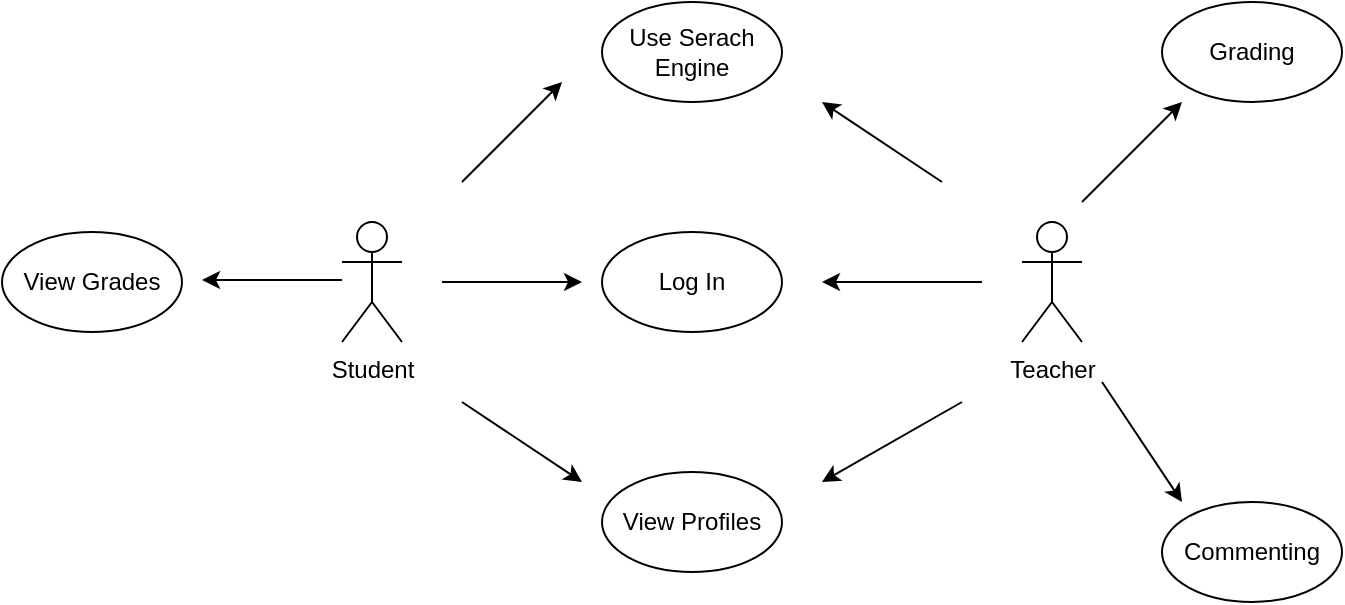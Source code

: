 <mxfile version="10.6.5" type="device"><diagram id="RRwf5eOJm1XMCZ6lFRAV" name="Страница 1"><mxGraphModel dx="1010" dy="633" grid="1" gridSize="10" guides="1" tooltips="1" connect="1" arrows="1" fold="1" page="1" pageScale="1" pageWidth="827" pageHeight="1169" math="0" shadow="0"><root><mxCell id="0"/><mxCell id="1" parent="0"/><mxCell id="ZggEEeqa7LymLhNE1cVl-1" value="Student" style="shape=umlActor;verticalLabelPosition=bottom;labelBackgroundColor=#ffffff;verticalAlign=top;html=1;outlineConnect=0;" vertex="1" parent="1"><mxGeometry x="210" y="240" width="30" height="60" as="geometry"/></mxCell><mxCell id="ZggEEeqa7LymLhNE1cVl-2" value="Teacher" style="shape=umlActor;verticalLabelPosition=bottom;labelBackgroundColor=#ffffff;verticalAlign=top;html=1;outlineConnect=0;" vertex="1" parent="1"><mxGeometry x="550" y="240" width="30" height="60" as="geometry"/></mxCell><mxCell id="ZggEEeqa7LymLhNE1cVl-3" value="Log In" style="ellipse;whiteSpace=wrap;html=1;" vertex="1" parent="1"><mxGeometry x="340" y="245" width="90" height="50" as="geometry"/></mxCell><mxCell id="ZggEEeqa7LymLhNE1cVl-5" value="View Profiles" style="ellipse;whiteSpace=wrap;html=1;" vertex="1" parent="1"><mxGeometry x="340" y="365" width="90" height="50" as="geometry"/></mxCell><mxCell id="ZggEEeqa7LymLhNE1cVl-6" value="Use Serach Engine" style="ellipse;whiteSpace=wrap;html=1;" vertex="1" parent="1"><mxGeometry x="340" y="130" width="90" height="50" as="geometry"/></mxCell><mxCell id="ZggEEeqa7LymLhNE1cVl-7" value="Grading" style="ellipse;whiteSpace=wrap;html=1;" vertex="1" parent="1"><mxGeometry x="620" y="130" width="90" height="50" as="geometry"/></mxCell><mxCell id="ZggEEeqa7LymLhNE1cVl-8" value="Commenting" style="ellipse;whiteSpace=wrap;html=1;" vertex="1" parent="1"><mxGeometry x="620" y="380" width="90" height="50" as="geometry"/></mxCell><mxCell id="ZggEEeqa7LymLhNE1cVl-11" value="" style="endArrow=classic;html=1;" edge="1" parent="1"><mxGeometry width="50" height="50" relative="1" as="geometry"><mxPoint x="270" y="220" as="sourcePoint"/><mxPoint x="320" y="170" as="targetPoint"/></mxGeometry></mxCell><mxCell id="ZggEEeqa7LymLhNE1cVl-13" value="" style="endArrow=classic;html=1;" edge="1" parent="1"><mxGeometry width="50" height="50" relative="1" as="geometry"><mxPoint x="270" y="330" as="sourcePoint"/><mxPoint x="330" y="370" as="targetPoint"/></mxGeometry></mxCell><mxCell id="ZggEEeqa7LymLhNE1cVl-14" value="" style="endArrow=classic;html=1;" edge="1" parent="1"><mxGeometry width="50" height="50" relative="1" as="geometry"><mxPoint x="260" y="270" as="sourcePoint"/><mxPoint x="330" y="270" as="targetPoint"/></mxGeometry></mxCell><mxCell id="ZggEEeqa7LymLhNE1cVl-15" value="" style="endArrow=classic;html=1;" edge="1" parent="1"><mxGeometry width="50" height="50" relative="1" as="geometry"><mxPoint x="530" y="270" as="sourcePoint"/><mxPoint x="450" y="270" as="targetPoint"/></mxGeometry></mxCell><mxCell id="ZggEEeqa7LymLhNE1cVl-17" value="" style="endArrow=classic;html=1;" edge="1" parent="1"><mxGeometry width="50" height="50" relative="1" as="geometry"><mxPoint x="590" y="320" as="sourcePoint"/><mxPoint x="630" y="380" as="targetPoint"/></mxGeometry></mxCell><mxCell id="ZggEEeqa7LymLhNE1cVl-18" value="" style="endArrow=classic;html=1;" edge="1" parent="1"><mxGeometry width="50" height="50" relative="1" as="geometry"><mxPoint x="580" y="230" as="sourcePoint"/><mxPoint x="630" y="180" as="targetPoint"/></mxGeometry></mxCell><mxCell id="ZggEEeqa7LymLhNE1cVl-19" value="" style="endArrow=classic;html=1;" edge="1" parent="1"><mxGeometry width="50" height="50" relative="1" as="geometry"><mxPoint x="510" y="220" as="sourcePoint"/><mxPoint x="450" y="180" as="targetPoint"/></mxGeometry></mxCell><mxCell id="ZggEEeqa7LymLhNE1cVl-20" value="" style="endArrow=classic;html=1;" edge="1" parent="1"><mxGeometry width="50" height="50" relative="1" as="geometry"><mxPoint x="520" y="330" as="sourcePoint"/><mxPoint x="450" y="370" as="targetPoint"/></mxGeometry></mxCell><mxCell id="ZggEEeqa7LymLhNE1cVl-21" value="View Grades" style="ellipse;whiteSpace=wrap;html=1;" vertex="1" parent="1"><mxGeometry x="40" y="245" width="90" height="50" as="geometry"/></mxCell><mxCell id="ZggEEeqa7LymLhNE1cVl-22" value="" style="endArrow=classic;html=1;" edge="1" parent="1"><mxGeometry width="50" height="50" relative="1" as="geometry"><mxPoint x="210" y="269" as="sourcePoint"/><mxPoint x="140" y="269" as="targetPoint"/></mxGeometry></mxCell></root></mxGraphModel></diagram></mxfile>